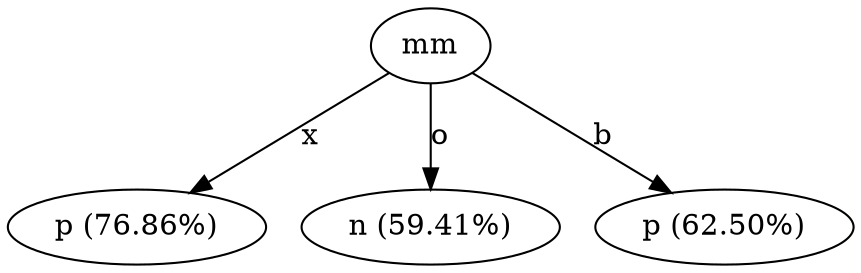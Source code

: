 digraph G {
"bg==" [ shape=oval label="mm"]
"bg==" -> "bi0w" [ label="x" ]
"bi0w" [ shape=oval label="p (76.86%)"]
"bg==" -> "bi0x" [ label="o" ]
"bi0x" [ shape=oval label="n (59.41%)"]
"bg==" -> "bi0y" [ label="b" ]
"bi0y" [ shape=oval label="p (62.50%)"]
}
